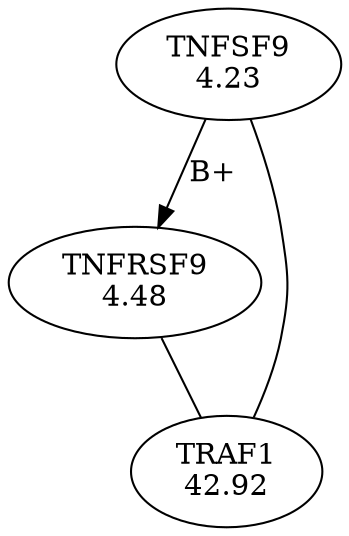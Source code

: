 digraph G {
overlap = scale ;
5740 [label = "TNFSF9\n4.23" ] ; 
10153 [label = "TRAF1\n42.92" ] ; 
11731 [label = "TNFRSF9\n4.48" ] ; 
10153 -> 5740 [arrowhead = "none" ]
5740 -> 11731 [label = "B+" ]
11731 -> 10153 [arrowhead = "none" ]
}
